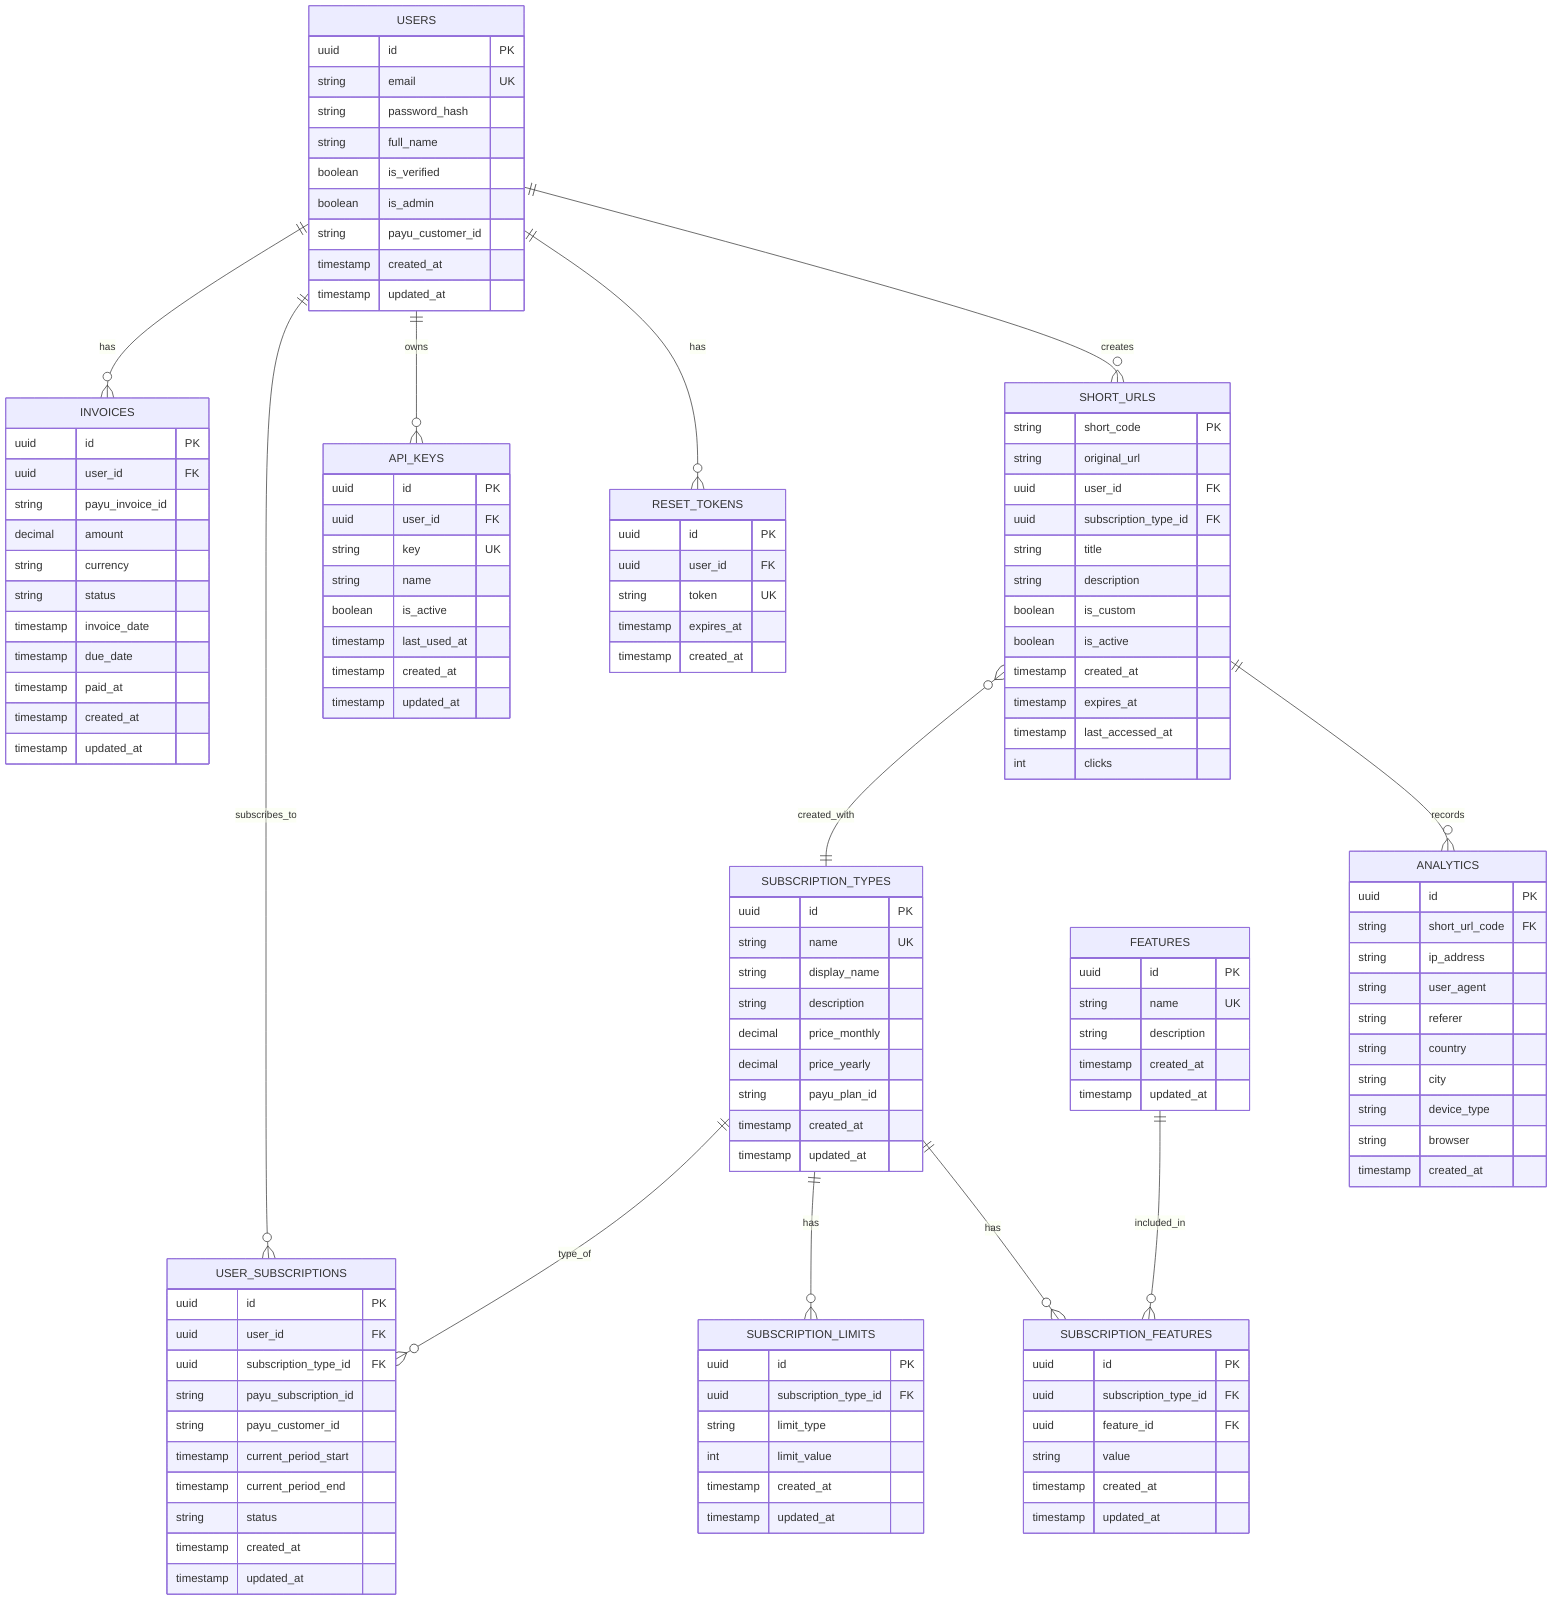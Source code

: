 erDiagram
    USERS ||--o{ SHORT_URLS : creates
    USERS ||--o{ RESET_TOKENS : has
    USERS ||--o{ API_KEYS : owns
    USERS ||--o{ USER_SUBSCRIPTIONS : subscribes_to
    USERS ||--o{ INVOICES : has
    SHORT_URLS ||--o{ ANALYTICS : records
    SUBSCRIPTION_TYPES ||--o{ SUBSCRIPTION_FEATURES : has
    SUBSCRIPTION_TYPES ||--o{ SUBSCRIPTION_LIMITS : has
    FEATURES ||--o{ SUBSCRIPTION_FEATURES : included_in
    SUBSCRIPTION_TYPES ||--o{ USER_SUBSCRIPTIONS : type_of
    SHORT_URLS }o--|| SUBSCRIPTION_TYPES : created_with

    USERS {
        uuid id PK
        string email UK
        string password_hash
        string full_name
        boolean is_verified
        boolean is_admin
        string payu_customer_id
        timestamp created_at
        timestamp updated_at
    }

    SHORT_URLS {
        string short_code PK
        string original_url
        uuid user_id FK
        uuid subscription_type_id FK
        string title
        string description
        boolean is_custom
        boolean is_active
        timestamp created_at
        timestamp expires_at
        timestamp last_accessed_at
        int clicks
    }

    ANALYTICS {
        uuid id PK
        string short_url_code FK
        string ip_address
        string user_agent
        string referer
        string country
        string city
        string device_type
        string browser
        timestamp created_at
    }

    RESET_TOKENS {
        uuid id PK
        uuid user_id FK
        string token UK
        timestamp expires_at
        timestamp created_at
    }

    API_KEYS {
        uuid id PK
        uuid user_id FK
        string key UK
        string name
        boolean is_active
        timestamp last_used_at
        timestamp created_at
        timestamp updated_at
    }

    SUBSCRIPTION_TYPES {
        uuid id PK
        string name UK
        string display_name
        string description
        decimal price_monthly
        decimal price_yearly
        string payu_plan_id
        timestamp created_at
        timestamp updated_at
    }

    FEATURES {
        uuid id PK
        string name UK
        string description
        timestamp created_at
        timestamp updated_at
    }

    SUBSCRIPTION_FEATURES {
        uuid id PK
        uuid subscription_type_id FK
        uuid feature_id FK
        string value
        timestamp created_at
        timestamp updated_at
    }

    SUBSCRIPTION_LIMITS {
        uuid id PK
        uuid subscription_type_id FK
        string limit_type
        int limit_value
        timestamp created_at
        timestamp updated_at
    }

    USER_SUBSCRIPTIONS {
        uuid id PK
        uuid user_id FK
        uuid subscription_type_id FK
        string payu_subscription_id
        string payu_customer_id
        timestamp current_period_start
        timestamp current_period_end
        string status
        timestamp created_at
        timestamp updated_at
    }

    INVOICES {
        uuid id PK
        uuid user_id FK
        string payu_invoice_id
        decimal amount
        string currency
        string status
        timestamp invoice_date
        timestamp due_date
        timestamp paid_at
        timestamp created_at
        timestamp updated_at
    }